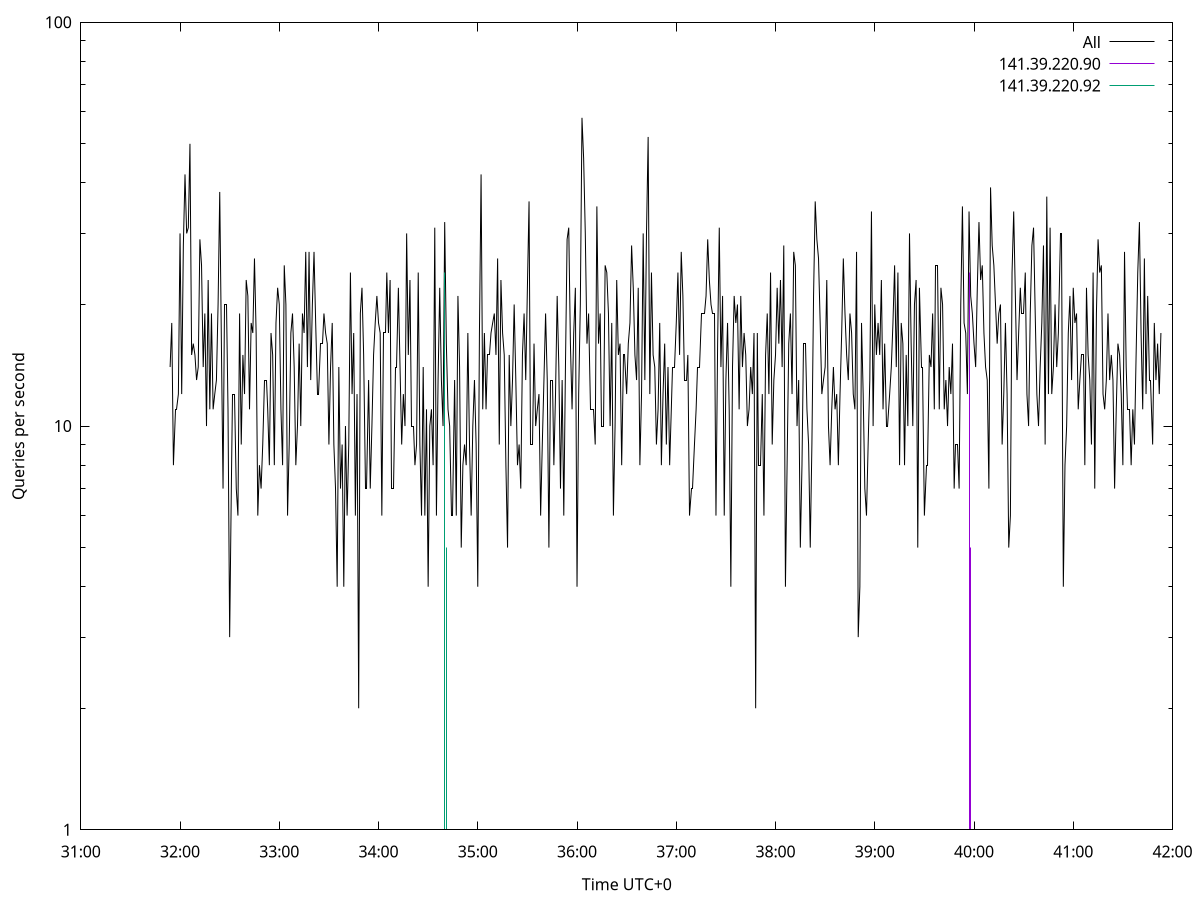 set terminal pngcairo size 1024,768
set output 'Sun Jan  7 02:31:54 2024.png'
set ylabel 'Queries per second'
set xlabel 'Time UTC+0'
set xdata time
set timefmt "%s"
set log y
plot \
'-' using 1:2 linecolor 0 linetype 2 with lines title 'All', \
'-' using 1:2 linecolor 1 linetype 3 with impulses title "141.39.220.90", \
'-' using 1:2 linecolor 2 linetype 3 with impulses title "141.39.220.92"
1704569514 14
1704569515 18
1704569516 8
1704569517 11
1704569518 11
1704569519 12
1704569520 30
1704569521 12
1704569522 28
1704569523 42
1704569524 30
1704569525 31
1704569526 50
1704569527 15
1704569528 16
1704569529 15
1704569530 13
1704569531 14
1704569532 29
1704569533 25
1704569534 14
1704569535 19
1704569536 10
1704569537 23
1704569538 11
1704569539 19
1704569540 11
1704569541 12
1704569542 13
1704569543 20
1704569544 38
1704569545 16
1704569546 7
1704569547 20
1704569548 20
1704569549 11
1704569550 3
1704569551 7
1704569552 12
1704569553 12
1704569554 7
1704569555 6
1704569556 19
1704569557 9
1704569558 15
1704569559 12
1704569560 23
1704569561 21
1704569562 11
1704569563 18
1704569564 17
1704569565 26
1704569566 17
1704569567 6
1704569568 8
1704569569 7
1704569570 9
1704569571 13
1704569572 13
1704569573 11
1704569574 8
1704569575 17
1704569576 15
1704569577 8
1704569578 18
1704569579 22
1704569580 20
1704569581 11
1704569582 8
1704569583 25
1704569584 20
1704569585 6
1704569586 9
1704569587 17
1704569588 19
1704569589 14
1704569590 8
1704569591 10
1704569592 16
1704569593 10
1704569594 19
1704569595 17
1704569596 27
1704569597 14
1704569598 27
1704569599 13
1704569600 20
1704569601 27
1704569602 18
1704569603 12
1704569604 12
1704569605 16
1704569606 16
1704569607 19
1704569608 17
1704569609 16
1704569610 9
1704569611 14
1704569612 18
1704569613 9
1704569614 7
1704569615 4
1704569616 14
1704569617 7
1704569618 9
1704569619 4
1704569620 10
1704569621 6
1704569622 9
1704569623 24
1704569624 12
1704569625 17
1704569626 6
1704569627 12
1704569628 2
1704569629 19
1704569630 22
1704569631 15
1704569632 7
1704569633 7
1704569634 13
1704569635 7
1704569636 10
1704569637 15
1704569638 18
1704569639 21
1704569640 18
1704569641 17
1704569642 6
1704569643 17
1704569644 17
1704569645 24
1704569646 17
1704569647 23
1704569648 7
1704569649 7
1704569650 14
1704569651 14
1704569652 22
1704569653 14
1704569654 9
1704569655 12
1704569656 10
1704569657 30
1704569658 15
1704569659 23
1704569660 10
1704569661 10
1704569662 8
1704569663 9
1704569664 24
1704569665 9
1704569666 6
1704569667 14
1704569668 6
1704569669 11
1704569670 4
1704569671 10
1704569672 11
1704569673 8
1704569674 31
1704569675 6
1704569676 13
1704569677 22
1704569678 13
1704569679 10
1704569680 32
1704569681 16
1704569682 11
1704569683 10
1704569684 6
1704569685 6
1704569686 13
1704569687 6
1704569688 21
1704569689 14
1704569690 5
1704569691 8
1704569692 9
1704569693 8
1704569694 17
1704569695 9
1704569696 6
1704569697 10
1704569698 13
1704569699 9
1704569700 4
1704569701 17
1704569702 42
1704569703 11
1704569704 17
1704569705 11
1704569706 15
1704569707 15
1704569708 17
1704569709 18
1704569710 19
1704569711 15
1704569712 26
1704569713 9
1704569714 23
1704569715 17
1704569716 15
1704569717 8
1704569718 5
1704569719 15
1704569720 10
1704569721 13
1704569722 20
1704569723 13
1704569724 8
1704569725 9
1704569726 7
1704569727 15
1704569728 19
1704569729 13
1704569730 22
1704569731 36
1704569732 9
1704569733 9
1704569734 16
1704569735 10
1704569736 11
1704569737 12
1704569738 6
1704569739 9
1704569740 13
1704569741 19
1704569742 13
1704569743 5
1704569744 13
1704569745 13
1704569746 8
1704569747 12
1704569748 21
1704569749 14
1704569750 7
1704569751 13
1704569752 6
1704569753 14
1704569754 29
1704569755 31
1704569756 16
1704569757 11
1704569758 17
1704569759 22
1704569760 4
1704569761 12
1704569762 20
1704569763 58
1704569764 46
1704569765 30
1704569766 16
1704569767 19
1704569768 11
1704569769 11
1704569770 11
1704569771 9
1704569772 35
1704569773 16
1704569774 19
1704569775 10
1704569776 10
1704569777 25
1704569778 24
1704569779 19
1704569780 10
1704569781 18
1704569782 6
1704569783 10
1704569784 23
1704569785 15
1704569786 16
1704569787 8
1704569788 15
1704569789 15
1704569790 12
1704569791 16
1704569792 18
1704569793 28
1704569794 22
1704569795 15
1704569796 13
1704569797 22
1704569798 8
1704569799 12
1704569800 30
1704569801 13
1704569802 30
1704569803 52
1704569804 12
1704569805 24
1704569806 15
1704569807 14
1704569808 9
1704569809 11
1704569810 18
1704569811 8
1704569812 12
1704569813 16
1704569814 9
1704569815 14
1704569816 8
1704569817 11
1704569818 14
1704569819 14
1704569820 18
1704569821 24
1704569822 15
1704569823 27
1704569824 21
1704569825 13
1704569826 13
1704569827 15
1704569828 6
1704569829 7
1704569830 7
1704569831 9
1704569832 11
1704569833 14
1704569834 14
1704569835 19
1704569836 19
1704569837 19
1704569838 21
1704569839 29
1704569840 23
1704569841 20
1704569842 19
1704569843 19
1704569844 6
1704569845 16
1704569846 31
1704569847 14
1704569848 21
1704569849 6
1704569850 13
1704569851 18
1704569852 11
1704569853 4
1704569854 14
1704569855 21
1704569856 18
1704569857 20
1704569858 11
1704569859 21
1704569860 14
1704569861 17
1704569862 15
1704569863 10
1704569864 11
1704569865 14
1704569866 12
1704569867 17
1704569868 2
1704569869 17
1704569870 8
1704569871 8
1704569872 12
1704569873 6
1704569874 15
1704569875 19
1704569876 12
1704569877 24
1704569878 9
1704569879 13
1704569880 15
1704569881 22
1704569882 16
1704569883 23
1704569884 14
1704569885 28
1704569886 4
1704569887 8
1704569888 16
1704569889 19
1704569890 12
1704569891 27
1704569892 25
1704569893 10
1704569894 13
1704569895 5
1704569896 8
1704569897 16
1704569898 16
1704569899 11
1704569900 9
1704569901 5
1704569902 9
1704569903 21
1704569904 36
1704569905 29
1704569906 26
1704569907 18
1704569908 12
1704569909 13
1704569910 14
1704569911 23
1704569912 10
1704569913 8
1704569914 11
1704569915 14
1704569916 11
1704569917 12
1704569918 8
1704569919 12
1704569920 17
1704569921 26
1704569922 19
1704569923 15
1704569924 13
1704569925 19
1704569926 17
1704569927 12
1704569928 11
1704569929 27
1704569930 3
1704569931 4
1704569932 18
1704569933 12
1704569934 7
1704569935 6
1704569936 9
1704569937 13
1704569938 34
1704569939 10
1704569940 20
1704569941 15
1704569942 18
1704569943 15
1704569944 23
1704569945 11
1704569946 16
1704569947 10
1704569948 10
1704569949 12
1704569950 14
1704569951 18
1704569952 25
1704569953 14
1704569954 24
1704569955 8
1704569956 18
1704569957 16
1704569958 8
1704569959 15
1704569960 10
1704569961 30
1704569962 16
1704569963 10
1704569964 20
1704569965 23
1704569966 5
1704569967 22
1704569968 14
1704569969 14
1704569970 6
1704569971 8
1704569972 8
1704569973 15
1704569974 14
1704569975 19
1704569976 11
1704569977 25
1704569978 25
1704569979 11
1704569980 22
1704569981 20
1704569982 11
1704569983 13
1704569984 10
1704569985 14
1704569986 12
1704569987 16
1704569988 7
1704569989 9
1704569990 9
1704569991 7
1704569992 20
1704569993 35
1704569994 18
1704569995 17
1704569996 12
1704569997 34
1704569998 21
1704569999 19
1704570000 16
1704570001 14
1704570002 22
1704570003 32
1704570004 23
1704570005 25
1704570006 17
1704570007 14
1704570008 13
1704570009 7
1704570010 39
1704570011 28
1704570012 25
1704570013 20
1704570014 16
1704570015 19
1704570016 20
1704570017 9
1704570018 12
1704570019 18
1704570020 12
1704570021 5
1704570022 6
1704570023 24
1704570024 34
1704570025 21
1704570026 13
1704570027 17
1704570028 22
1704570029 19
1704570030 19
1704570031 24
1704570032 12
1704570033 10
1704570034 19
1704570035 28
1704570036 31
1704570037 19
1704570038 12
1704570039 10
1704570040 14
1704570041 18
1704570042 28
1704570043 9
1704570044 37
1704570045 12
1704570046 31
1704570047 12
1704570048 14
1704570049 20
1704570050 14
1704570051 17
1704570052 30
1704570053 30
1704570054 4
1704570055 8
1704570056 10
1704570057 17
1704570058 21
1704570059 13
1704570060 22
1704570061 18
1704570062 19
1704570063 11
1704570064 13
1704570065 15
1704570066 15
1704570067 8
1704570068 22
1704570069 15
1704570070 13
1704570071 9
1704570072 24
1704570073 7
1704570074 19
1704570075 29
1704570076 24
1704570077 25
1704570078 12
1704570079 11
1704570080 13
1704570081 19
1704570082 13
1704570083 15
1704570084 13
1704570085 7
1704570086 11
1704570087 16
1704570088 15
1704570089 12
1704570090 8
1704570091 27
1704570092 14
1704570093 11
1704570094 11
1704570095 8
1704570096 11
1704570097 9
1704570098 15
1704570099 24
1704570100 32
1704570101 17
1704570102 11
1704570103 26
1704570104 12
1704570105 21
1704570106 13
1704570107 13
1704570108 9
1704570109 18
1704570110 13
1704570111 16
1704570112 12
1704570113 17

e
1704569997 24
1704569998 5

e
1704569680 24
1704569681 5

e
